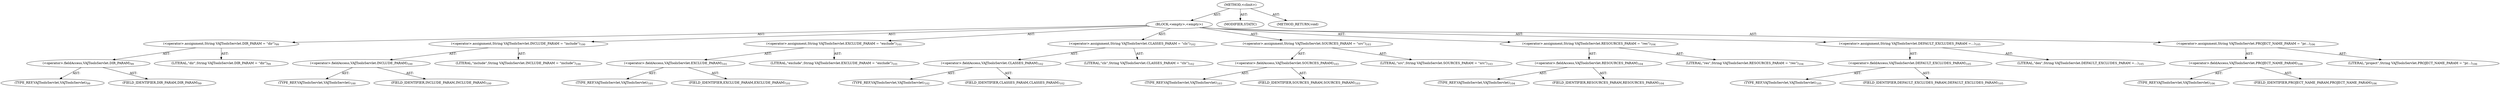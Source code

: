digraph "&lt;clinit&gt;" {  
"111669149708" [label = <(METHOD,&lt;clinit&gt;)> ]
"25769803807" [label = <(BLOCK,&lt;empty&gt;,&lt;empty&gt;)> ]
"30064771162" [label = <(&lt;operator&gt;.assignment,String VAJToolsServlet.DIR_PARAM = &quot;dir&quot;)<SUB>99</SUB>> ]
"30064771163" [label = <(&lt;operator&gt;.fieldAccess,VAJToolsServlet.DIR_PARAM)<SUB>99</SUB>> ]
"180388626434" [label = <(TYPE_REF,VAJToolsServlet,VAJToolsServlet)<SUB>99</SUB>> ]
"55834574864" [label = <(FIELD_IDENTIFIER,DIR_PARAM,DIR_PARAM)<SUB>99</SUB>> ]
"90194313238" [label = <(LITERAL,&quot;dir&quot;,String VAJToolsServlet.DIR_PARAM = &quot;dir&quot;)<SUB>99</SUB>> ]
"30064771164" [label = <(&lt;operator&gt;.assignment,String VAJToolsServlet.INCLUDE_PARAM = &quot;include&quot;)<SUB>100</SUB>> ]
"30064771165" [label = <(&lt;operator&gt;.fieldAccess,VAJToolsServlet.INCLUDE_PARAM)<SUB>100</SUB>> ]
"180388626435" [label = <(TYPE_REF,VAJToolsServlet,VAJToolsServlet)<SUB>100</SUB>> ]
"55834574865" [label = <(FIELD_IDENTIFIER,INCLUDE_PARAM,INCLUDE_PARAM)<SUB>100</SUB>> ]
"90194313239" [label = <(LITERAL,&quot;include&quot;,String VAJToolsServlet.INCLUDE_PARAM = &quot;include&quot;)<SUB>100</SUB>> ]
"30064771166" [label = <(&lt;operator&gt;.assignment,String VAJToolsServlet.EXCLUDE_PARAM = &quot;exclude&quot;)<SUB>101</SUB>> ]
"30064771167" [label = <(&lt;operator&gt;.fieldAccess,VAJToolsServlet.EXCLUDE_PARAM)<SUB>101</SUB>> ]
"180388626436" [label = <(TYPE_REF,VAJToolsServlet,VAJToolsServlet)<SUB>101</SUB>> ]
"55834574866" [label = <(FIELD_IDENTIFIER,EXCLUDE_PARAM,EXCLUDE_PARAM)<SUB>101</SUB>> ]
"90194313240" [label = <(LITERAL,&quot;exclude&quot;,String VAJToolsServlet.EXCLUDE_PARAM = &quot;exclude&quot;)<SUB>101</SUB>> ]
"30064771168" [label = <(&lt;operator&gt;.assignment,String VAJToolsServlet.CLASSES_PARAM = &quot;cls&quot;)<SUB>102</SUB>> ]
"30064771169" [label = <(&lt;operator&gt;.fieldAccess,VAJToolsServlet.CLASSES_PARAM)<SUB>102</SUB>> ]
"180388626437" [label = <(TYPE_REF,VAJToolsServlet,VAJToolsServlet)<SUB>102</SUB>> ]
"55834574867" [label = <(FIELD_IDENTIFIER,CLASSES_PARAM,CLASSES_PARAM)<SUB>102</SUB>> ]
"90194313241" [label = <(LITERAL,&quot;cls&quot;,String VAJToolsServlet.CLASSES_PARAM = &quot;cls&quot;)<SUB>102</SUB>> ]
"30064771170" [label = <(&lt;operator&gt;.assignment,String VAJToolsServlet.SOURCES_PARAM = &quot;src&quot;)<SUB>103</SUB>> ]
"30064771171" [label = <(&lt;operator&gt;.fieldAccess,VAJToolsServlet.SOURCES_PARAM)<SUB>103</SUB>> ]
"180388626438" [label = <(TYPE_REF,VAJToolsServlet,VAJToolsServlet)<SUB>103</SUB>> ]
"55834574868" [label = <(FIELD_IDENTIFIER,SOURCES_PARAM,SOURCES_PARAM)<SUB>103</SUB>> ]
"90194313242" [label = <(LITERAL,&quot;src&quot;,String VAJToolsServlet.SOURCES_PARAM = &quot;src&quot;)<SUB>103</SUB>> ]
"30064771172" [label = <(&lt;operator&gt;.assignment,String VAJToolsServlet.RESOURCES_PARAM = &quot;res&quot;)<SUB>104</SUB>> ]
"30064771173" [label = <(&lt;operator&gt;.fieldAccess,VAJToolsServlet.RESOURCES_PARAM)<SUB>104</SUB>> ]
"180388626439" [label = <(TYPE_REF,VAJToolsServlet,VAJToolsServlet)<SUB>104</SUB>> ]
"55834574869" [label = <(FIELD_IDENTIFIER,RESOURCES_PARAM,RESOURCES_PARAM)<SUB>104</SUB>> ]
"90194313243" [label = <(LITERAL,&quot;res&quot;,String VAJToolsServlet.RESOURCES_PARAM = &quot;res&quot;)<SUB>104</SUB>> ]
"30064771174" [label = <(&lt;operator&gt;.assignment,String VAJToolsServlet.DEFAULT_EXCLUDES_PARAM =...)<SUB>105</SUB>> ]
"30064771175" [label = <(&lt;operator&gt;.fieldAccess,VAJToolsServlet.DEFAULT_EXCLUDES_PARAM)<SUB>105</SUB>> ]
"180388626440" [label = <(TYPE_REF,VAJToolsServlet,VAJToolsServlet)<SUB>105</SUB>> ]
"55834574870" [label = <(FIELD_IDENTIFIER,DEFAULT_EXCLUDES_PARAM,DEFAULT_EXCLUDES_PARAM)<SUB>105</SUB>> ]
"90194313244" [label = <(LITERAL,&quot;dex&quot;,String VAJToolsServlet.DEFAULT_EXCLUDES_PARAM =...)<SUB>105</SUB>> ]
"30064771176" [label = <(&lt;operator&gt;.assignment,String VAJToolsServlet.PROJECT_NAME_PARAM = &quot;pr...)<SUB>106</SUB>> ]
"30064771177" [label = <(&lt;operator&gt;.fieldAccess,VAJToolsServlet.PROJECT_NAME_PARAM)<SUB>106</SUB>> ]
"180388626441" [label = <(TYPE_REF,VAJToolsServlet,VAJToolsServlet)<SUB>106</SUB>> ]
"55834574871" [label = <(FIELD_IDENTIFIER,PROJECT_NAME_PARAM,PROJECT_NAME_PARAM)<SUB>106</SUB>> ]
"90194313245" [label = <(LITERAL,&quot;project&quot;,String VAJToolsServlet.PROJECT_NAME_PARAM = &quot;pr...)<SUB>106</SUB>> ]
"133143986216" [label = <(MODIFIER,STATIC)> ]
"128849018892" [label = <(METHOD_RETURN,void)> ]
  "111669149708" -> "25769803807"  [ label = "AST: "] 
  "111669149708" -> "133143986216"  [ label = "AST: "] 
  "111669149708" -> "128849018892"  [ label = "AST: "] 
  "25769803807" -> "30064771162"  [ label = "AST: "] 
  "25769803807" -> "30064771164"  [ label = "AST: "] 
  "25769803807" -> "30064771166"  [ label = "AST: "] 
  "25769803807" -> "30064771168"  [ label = "AST: "] 
  "25769803807" -> "30064771170"  [ label = "AST: "] 
  "25769803807" -> "30064771172"  [ label = "AST: "] 
  "25769803807" -> "30064771174"  [ label = "AST: "] 
  "25769803807" -> "30064771176"  [ label = "AST: "] 
  "30064771162" -> "30064771163"  [ label = "AST: "] 
  "30064771162" -> "90194313238"  [ label = "AST: "] 
  "30064771163" -> "180388626434"  [ label = "AST: "] 
  "30064771163" -> "55834574864"  [ label = "AST: "] 
  "30064771164" -> "30064771165"  [ label = "AST: "] 
  "30064771164" -> "90194313239"  [ label = "AST: "] 
  "30064771165" -> "180388626435"  [ label = "AST: "] 
  "30064771165" -> "55834574865"  [ label = "AST: "] 
  "30064771166" -> "30064771167"  [ label = "AST: "] 
  "30064771166" -> "90194313240"  [ label = "AST: "] 
  "30064771167" -> "180388626436"  [ label = "AST: "] 
  "30064771167" -> "55834574866"  [ label = "AST: "] 
  "30064771168" -> "30064771169"  [ label = "AST: "] 
  "30064771168" -> "90194313241"  [ label = "AST: "] 
  "30064771169" -> "180388626437"  [ label = "AST: "] 
  "30064771169" -> "55834574867"  [ label = "AST: "] 
  "30064771170" -> "30064771171"  [ label = "AST: "] 
  "30064771170" -> "90194313242"  [ label = "AST: "] 
  "30064771171" -> "180388626438"  [ label = "AST: "] 
  "30064771171" -> "55834574868"  [ label = "AST: "] 
  "30064771172" -> "30064771173"  [ label = "AST: "] 
  "30064771172" -> "90194313243"  [ label = "AST: "] 
  "30064771173" -> "180388626439"  [ label = "AST: "] 
  "30064771173" -> "55834574869"  [ label = "AST: "] 
  "30064771174" -> "30064771175"  [ label = "AST: "] 
  "30064771174" -> "90194313244"  [ label = "AST: "] 
  "30064771175" -> "180388626440"  [ label = "AST: "] 
  "30064771175" -> "55834574870"  [ label = "AST: "] 
  "30064771176" -> "30064771177"  [ label = "AST: "] 
  "30064771176" -> "90194313245"  [ label = "AST: "] 
  "30064771177" -> "180388626441"  [ label = "AST: "] 
  "30064771177" -> "55834574871"  [ label = "AST: "] 
}
